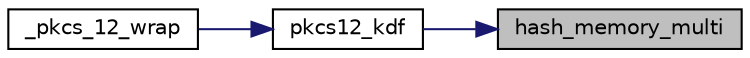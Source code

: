 digraph "hash_memory_multi"
{
 // LATEX_PDF_SIZE
  edge [fontname="Helvetica",fontsize="10",labelfontname="Helvetica",labelfontsize="10"];
  node [fontname="Helvetica",fontsize="10",shape=record];
  rankdir="RL";
  Node7 [label="hash_memory_multi",height=0.2,width=0.4,color="black", fillcolor="grey75", style="filled", fontcolor="black",tooltip="Hash multiple (non-adjacent) blocks of memory at once."];
  Node7 -> Node8 [dir="back",color="midnightblue",fontsize="10",style="solid",fontname="Helvetica"];
  Node8 [label="pkcs12_kdf",height=0.2,width=0.4,color="black", fillcolor="white", style="filled",URL="$pkcs12__kdf_8c.html#a362c9fba9251fa6d35445f4ccae24fe8",tooltip=" "];
  Node8 -> Node9 [dir="back",color="midnightblue",fontsize="10",style="solid",fontname="Helvetica"];
  Node9 [label="_pkcs_12_wrap",height=0.2,width=0.4,color="black", fillcolor="white", style="filled",URL="$pbes1_8c.html#a5ef636c0a0791cbb9e9f179bbf82f157",tooltip=" "];
}
